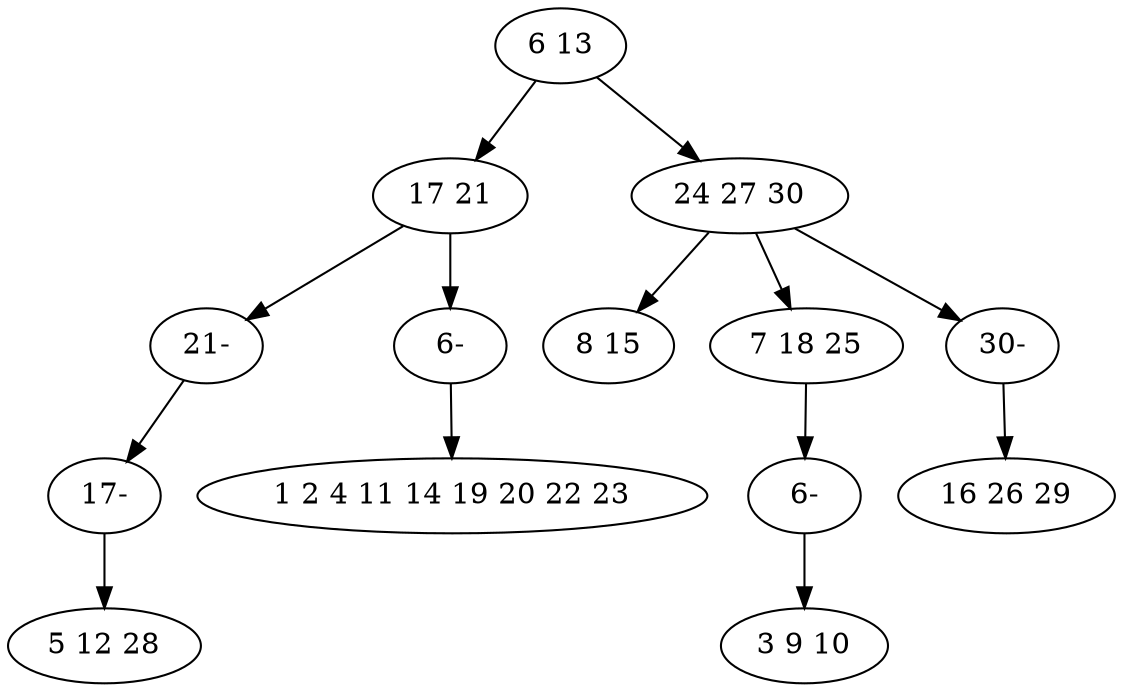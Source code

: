 digraph true_tree {
	"0" -> "1"
	"0" -> "2"
	"2" -> "3"
	"2" -> "4"
	"1" -> "9"
	"2" -> "10"
	"4" -> "13"
	"1" -> "11"
	"9" -> "12"
	"10" -> "6"
	"11" -> "8"
	"12" -> "5"
	"13" -> "7"
	"0" [label="6 13"];
	"1" [label="17 21"];
	"2" [label="24 27 30"];
	"3" [label="8 15"];
	"4" [label="7 18 25"];
	"5" [label="5 12 28"];
	"6" [label="16 26 29"];
	"7" [label="3 9 10"];
	"8" [label="1 2 4 11 14 19 20 22 23"];
	"9" [label="21-"];
	"10" [label="30-"];
	"11" [label="6-"];
	"12" [label="17-"];
	"13" [label="6-"];
}
